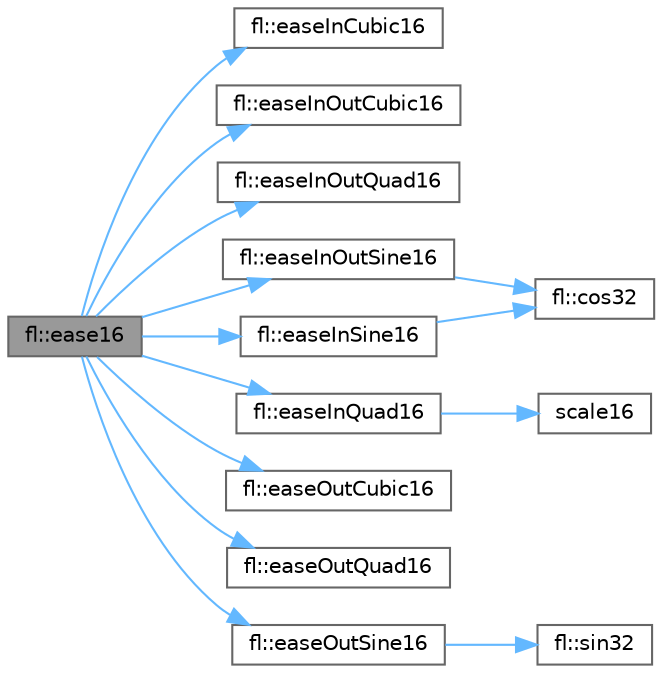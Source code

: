 digraph "fl::ease16"
{
 // INTERACTIVE_SVG=YES
 // LATEX_PDF_SIZE
  bgcolor="transparent";
  edge [fontname=Helvetica,fontsize=10,labelfontname=Helvetica,labelfontsize=10];
  node [fontname=Helvetica,fontsize=10,shape=box,height=0.2,width=0.4];
  rankdir="LR";
  Node1 [id="Node000001",label="fl::ease16",height=0.2,width=0.4,color="gray40", fillcolor="grey60", style="filled", fontcolor="black",tooltip=" "];
  Node1 -> Node2 [id="edge1_Node000001_Node000002",color="steelblue1",style="solid",tooltip=" "];
  Node2 [id="Node000002",label="fl::easeInCubic16",height=0.2,width=0.4,color="grey40", fillcolor="white", style="filled",URL="$d4/d36/namespacefl_ad72c4923c127f74a54ab7e156b28d5d5.html#ad72c4923c127f74a54ab7e156b28d5d5",tooltip="16-bit cubic ease-in function Takes an input value 0-65535 and returns an eased value 0-65535"];
  Node1 -> Node3 [id="edge2_Node000001_Node000003",color="steelblue1",style="solid",tooltip=" "];
  Node3 [id="Node000003",label="fl::easeInOutCubic16",height=0.2,width=0.4,color="grey40", fillcolor="white", style="filled",URL="$d4/d36/namespacefl_aa0e7a0275fe7ddf505d351a33724c265.html#aa0e7a0275fe7ddf505d351a33724c265",tooltip="16-bit cubic ease-in/ease-out function Takes an input value 0-65535 and returns an eased value 0-6553..."];
  Node1 -> Node4 [id="edge3_Node000001_Node000004",color="steelblue1",style="solid",tooltip=" "];
  Node4 [id="Node000004",label="fl::easeInOutQuad16",height=0.2,width=0.4,color="grey40", fillcolor="white", style="filled",URL="$d4/d36/namespacefl_ae91bd550c81885c8a8e51f535af70ac8.html#ae91bd550c81885c8a8e51f535af70ac8",tooltip="16-bit quadratic ease-in/ease-out function Takes an input value 0-65535 and returns an eased value 0-..."];
  Node1 -> Node5 [id="edge4_Node000001_Node000005",color="steelblue1",style="solid",tooltip=" "];
  Node5 [id="Node000005",label="fl::easeInOutSine16",height=0.2,width=0.4,color="grey40", fillcolor="white", style="filled",URL="$d4/d36/namespacefl_a272f8ac08e556ab824e8656b722e8529.html#a272f8ac08e556ab824e8656b722e8529",tooltip="16-bit sine ease-in/ease-out function Takes an input value 0-65535 and returns an eased value 0-65535"];
  Node5 -> Node6 [id="edge5_Node000005_Node000006",color="steelblue1",style="solid",tooltip=" "];
  Node6 [id="Node000006",label="fl::cos32",height=0.2,width=0.4,color="grey40", fillcolor="white", style="filled",URL="$d4/d36/namespacefl_a4f802b320dde9907457c9754e50d2edc.html#a4f802b320dde9907457c9754e50d2edc",tooltip=" "];
  Node1 -> Node7 [id="edge6_Node000001_Node000007",color="steelblue1",style="solid",tooltip=" "];
  Node7 [id="Node000007",label="fl::easeInQuad16",height=0.2,width=0.4,color="grey40", fillcolor="white", style="filled",URL="$d4/d36/namespacefl_af3db54bd3d76a986ea75228f9b1cfafb.html#af3db54bd3d76a986ea75228f9b1cfafb",tooltip="16-bit quadratic ease-in function Takes an input value 0-65535 and returns an eased value 0-65535"];
  Node7 -> Node8 [id="edge7_Node000007_Node000008",color="steelblue1",style="solid",tooltip=" "];
  Node8 [id="Node000008",label="scale16",height=0.2,width=0.4,color="grey40", fillcolor="white", style="filled",URL="$d0/da8/group___scaling_ga1ff8ac00ad78e22acc7bb7445bfdb145.html#ga1ff8ac00ad78e22acc7bb7445bfdb145",tooltip="Scale a 16-bit unsigned value by an 16-bit value, which is treated as the numerator of a fraction who..."];
  Node1 -> Node9 [id="edge8_Node000001_Node000009",color="steelblue1",style="solid",tooltip=" "];
  Node9 [id="Node000009",label="fl::easeInSine16",height=0.2,width=0.4,color="grey40", fillcolor="white", style="filled",URL="$d4/d36/namespacefl_a4ddfc96e95c366a654d878d3a6c341a1.html#a4ddfc96e95c366a654d878d3a6c341a1",tooltip="16-bit sine ease-in function Takes an input value 0-65535 and returns an eased value 0-65535"];
  Node9 -> Node6 [id="edge9_Node000009_Node000006",color="steelblue1",style="solid",tooltip=" "];
  Node1 -> Node10 [id="edge10_Node000001_Node000010",color="steelblue1",style="solid",tooltip=" "];
  Node10 [id="Node000010",label="fl::easeOutCubic16",height=0.2,width=0.4,color="grey40", fillcolor="white", style="filled",URL="$d4/d36/namespacefl_ac1c0b2ae91cb90c284e3d10a1f01d74a.html#ac1c0b2ae91cb90c284e3d10a1f01d74a",tooltip="16-bit cubic ease-out function Takes an input value 0-65535 and returns an eased value 0-65535"];
  Node1 -> Node11 [id="edge11_Node000001_Node000011",color="steelblue1",style="solid",tooltip=" "];
  Node11 [id="Node000011",label="fl::easeOutQuad16",height=0.2,width=0.4,color="grey40", fillcolor="white", style="filled",URL="$d4/d36/namespacefl_a42c0f5402ce73331247c0541f876b379.html#a42c0f5402ce73331247c0541f876b379",tooltip="16-bit quadratic ease-out function Takes an input value 0-65535 and returns an eased value 0-65535"];
  Node1 -> Node12 [id="edge12_Node000001_Node000012",color="steelblue1",style="solid",tooltip=" "];
  Node12 [id="Node000012",label="fl::easeOutSine16",height=0.2,width=0.4,color="grey40", fillcolor="white", style="filled",URL="$d4/d36/namespacefl_a773803afa690a44f169246bbba9a5a74.html#a773803afa690a44f169246bbba9a5a74",tooltip="16-bit sine ease-out function Takes an input value 0-65535 and returns an eased value 0-65535"];
  Node12 -> Node13 [id="edge13_Node000012_Node000013",color="steelblue1",style="solid",tooltip=" "];
  Node13 [id="Node000013",label="fl::sin32",height=0.2,width=0.4,color="grey40", fillcolor="white", style="filled",URL="$d4/d36/namespacefl_a6e2e35d8f9639dce7a224474c95a34b1.html#a6e2e35d8f9639dce7a224474c95a34b1",tooltip=" "];
}

